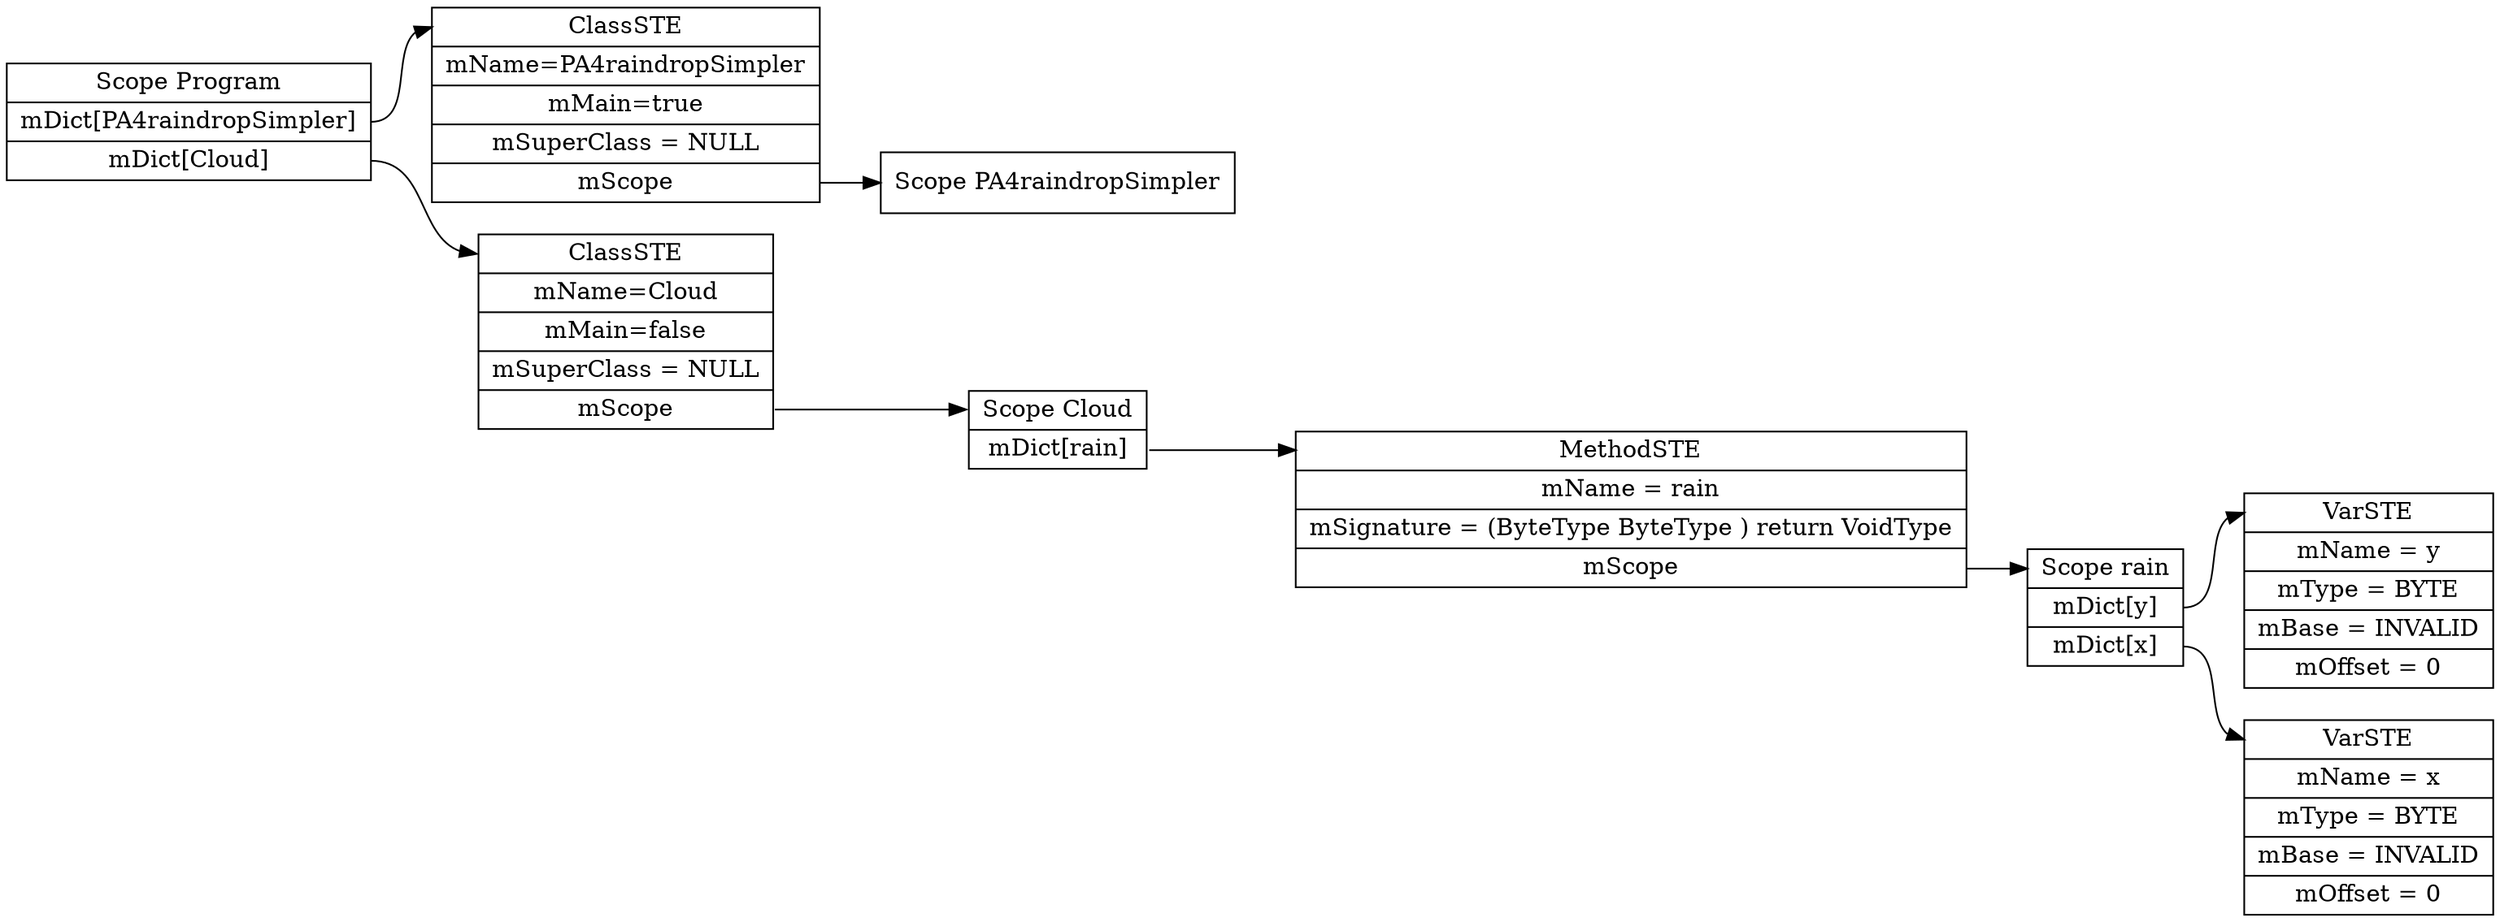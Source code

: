 digraph ASTGraph {
	node [shape=record];
	graph [ rankdir="LR"];
	scoperain [ label="<f0> Scope rain | <f1> mDict\[y\] | <f2> mDict\[x\] "];
	scoperain:<f1> -> y:<f0>;
	scoperain:<f2> -> x:<f0>;

	y [ label=" <f0> VarSTE | <f1> mName = y| <f2> mType = BYTE| <f3> mBase = INVALID| <f4> mOffset = 0"];

	x [ label=" <f0> VarSTE | <f1> mName = x| <f2> mType = BYTE| <f3> mBase = INVALID| <f4> mOffset = 0"];
	
	scopeCloud [ label="<f0> Scope Cloud | <f1> mDict\[rain\] "];
	scopeCloud:<f1> -> rain:<f0>;

	rain [ label=" <f0> MethodSTE | <f1> mName = rain| <f2> mSignature = (ByteType ByteType ) return VoidType| <f3> mScope "];
	
	rain:<f3> -> scoperain:<f0>;
	scopePA4raindropSimpler [ label="<f0> Scope PA4raindropSimpler "];
	
	scopeProgram [ label="<f0> Scope Program | <f1> mDict\[PA4raindropSimpler\] | <f2> mDict\[Cloud\] "];
	scopeProgram:<f1> -> PA4raindropSimpler:<f0>;
	scopeProgram:<f2> -> Cloud:<f0>;

	PA4raindropSimpler [ label=" <f0> ClassSTE | <f1> mName=PA4raindropSimpler| <f2> mMain=true| <f3> mSuperClass = NULL | <f4> mScope "];

	Cloud [ label=" <f0> ClassSTE | <f1> mName=Cloud| <f2> mMain=false| <f3> mSuperClass = NULL | <f4> mScope "];
	
	PA4raindropSimpler:<f4>  -> scopePA4raindropSimpler: <f0>;
	Cloud:<f4>  -> scopeCloud: <f0>;
}
